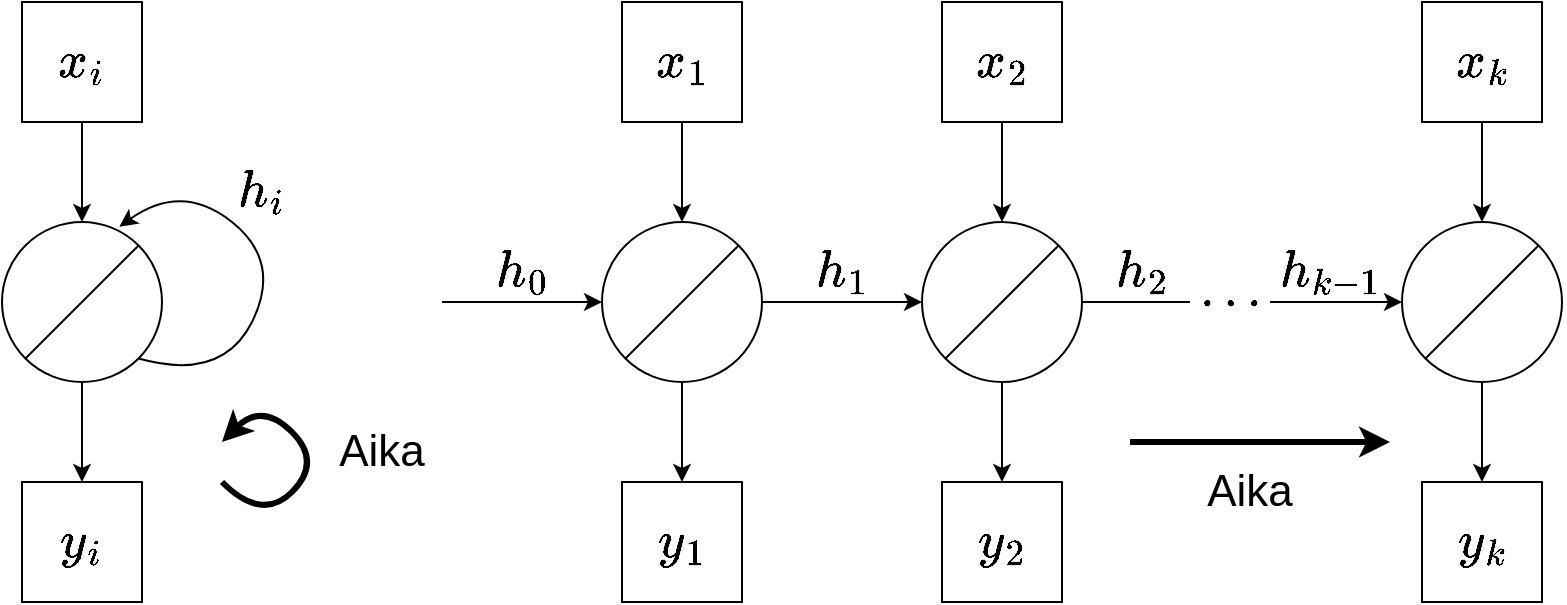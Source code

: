 <mxfile version="21.1.5" type="github">
  <diagram name="Sivu-1" id="yN03_GWLSGMEfT3TjBCk">
    <mxGraphModel dx="1764" dy="938" grid="1" gridSize="10" guides="1" tooltips="1" connect="1" arrows="1" fold="1" page="1" pageScale="1" pageWidth="827" pageHeight="1169" math="1" shadow="0">
      <root>
        <mxCell id="0" />
        <mxCell id="1" parent="0" />
        <mxCell id="XcIIXHzs7XvBQjYtd8A8-18" value="" style="endArrow=classic;html=1;rounded=0;entryX=0;entryY=0.5;entryDx=0;entryDy=0;" edge="1" parent="1" target="dgrJLuENhJAnlbSne9Uu-17">
          <mxGeometry width="50" height="50" relative="1" as="geometry">
            <mxPoint x="560" y="360" as="sourcePoint" />
            <mxPoint x="640" y="360" as="targetPoint" />
          </mxGeometry>
        </mxCell>
        <mxCell id="dgrJLuENhJAnlbSne9Uu-13" style="edgeStyle=orthogonalEdgeStyle;rounded=0;orthogonalLoop=1;jettySize=auto;html=1;exitX=1;exitY=0.5;exitDx=0;exitDy=0;entryX=1;entryY=0.5;entryDx=0;entryDy=0;entryPerimeter=0;fontSize=22;" parent="1" source="dgrJLuENhJAnlbSne9Uu-1" target="dgrJLuENhJAnlbSne9Uu-1" edge="1">
          <mxGeometry relative="1" as="geometry" />
        </mxCell>
        <mxCell id="dgrJLuENhJAnlbSne9Uu-1" value="" style="ellipse;whiteSpace=wrap;html=1;aspect=fixed;fontSize=22;" parent="1" vertex="1">
          <mxGeometry x="320" y="320" width="80" height="80" as="geometry" />
        </mxCell>
        <mxCell id="dgrJLuENhJAnlbSne9Uu-2" value="" style="ellipse;whiteSpace=wrap;html=1;aspect=fixed;fontSize=22;" parent="1" vertex="1">
          <mxGeometry x="480" y="320" width="80" height="80" as="geometry" />
        </mxCell>
        <mxCell id="dgrJLuENhJAnlbSne9Uu-11" style="edgeStyle=orthogonalEdgeStyle;rounded=0;orthogonalLoop=1;jettySize=auto;html=1;exitX=0.5;exitY=1;exitDx=0;exitDy=0;entryX=0.5;entryY=0;entryDx=0;entryDy=0;fontSize=22;" parent="1" source="dgrJLuENhJAnlbSne9Uu-7" target="dgrJLuENhJAnlbSne9Uu-1" edge="1">
          <mxGeometry relative="1" as="geometry" />
        </mxCell>
        <mxCell id="dgrJLuENhJAnlbSne9Uu-12" style="edgeStyle=orthogonalEdgeStyle;rounded=0;orthogonalLoop=1;jettySize=auto;html=1;exitX=0.5;exitY=1;exitDx=0;exitDy=0;entryX=0.5;entryY=0;entryDx=0;entryDy=0;fontSize=22;" parent="1" source="dgrJLuENhJAnlbSne9Uu-8" target="dgrJLuENhJAnlbSne9Uu-2" edge="1">
          <mxGeometry relative="1" as="geometry" />
        </mxCell>
        <mxCell id="dgrJLuENhJAnlbSne9Uu-8" value="" style="whiteSpace=wrap;html=1;aspect=fixed;fontSize=22;" parent="1" vertex="1">
          <mxGeometry x="490" y="210" width="60" height="60" as="geometry" />
        </mxCell>
        <mxCell id="dgrJLuENhJAnlbSne9Uu-18" style="edgeStyle=orthogonalEdgeStyle;rounded=0;orthogonalLoop=1;jettySize=auto;html=1;exitX=0.5;exitY=1;exitDx=0;exitDy=0;entryX=0.5;entryY=0;entryDx=0;entryDy=0;fontSize=22;" parent="1" source="dgrJLuENhJAnlbSne9Uu-15" target="dgrJLuENhJAnlbSne9Uu-17" edge="1">
          <mxGeometry relative="1" as="geometry" />
        </mxCell>
        <mxCell id="dgrJLuENhJAnlbSne9Uu-15" value="" style="whiteSpace=wrap;html=1;aspect=fixed;fontSize=22;" parent="1" vertex="1">
          <mxGeometry x="730" y="210" width="60" height="60" as="geometry" />
        </mxCell>
        <mxCell id="XcIIXHzs7XvBQjYtd8A8-46" style="edgeStyle=orthogonalEdgeStyle;rounded=0;orthogonalLoop=1;jettySize=auto;html=1;exitX=0.5;exitY=1;exitDx=0;exitDy=0;entryX=0.5;entryY=0;entryDx=0;entryDy=0;" edge="1" parent="1" source="dgrJLuENhJAnlbSne9Uu-17" target="XcIIXHzs7XvBQjYtd8A8-44">
          <mxGeometry relative="1" as="geometry">
            <mxPoint x="759.947" y="440" as="targetPoint" />
          </mxGeometry>
        </mxCell>
        <mxCell id="dgrJLuENhJAnlbSne9Uu-17" value="" style="ellipse;whiteSpace=wrap;html=1;aspect=fixed;fontSize=22;" parent="1" vertex="1">
          <mxGeometry x="720" y="320" width="80" height="80" as="geometry" />
        </mxCell>
        <mxCell id="dgrJLuENhJAnlbSne9Uu-35" value="" style="endArrow=classic;html=1;rounded=0;fontSize=36;exitX=0.5;exitY=1;exitDx=0;exitDy=0;" parent="1" source="dgrJLuENhJAnlbSne9Uu-1" edge="1">
          <mxGeometry width="50" height="50" relative="1" as="geometry">
            <mxPoint x="590" y="550" as="sourcePoint" />
            <mxPoint x="360" y="450" as="targetPoint" />
          </mxGeometry>
        </mxCell>
        <mxCell id="dgrJLuENhJAnlbSne9Uu-36" value="" style="endArrow=classic;html=1;rounded=0;fontSize=36;exitX=0.5;exitY=1;exitDx=0;exitDy=0;" parent="1" source="dgrJLuENhJAnlbSne9Uu-2" edge="1">
          <mxGeometry width="50" height="50" relative="1" as="geometry">
            <mxPoint x="630" y="550" as="sourcePoint" />
            <mxPoint x="520" y="450" as="targetPoint" />
          </mxGeometry>
        </mxCell>
        <mxCell id="dgrJLuENhJAnlbSne9Uu-44" value="&lt;div style=&quot;font-size: 22px;&quot;&gt;$$x_2$$&lt;/div&gt;" style="text;html=1;strokeColor=none;fillColor=none;align=center;verticalAlign=middle;whiteSpace=wrap;rounded=0;fontSize=22;" parent="1" vertex="1">
          <mxGeometry x="490" y="225" width="60" height="30" as="geometry" />
        </mxCell>
        <mxCell id="dgrJLuENhJAnlbSne9Uu-45" value="&lt;div style=&quot;font-size: 22px;&quot;&gt;$$x_k$$&lt;/div&gt;" style="text;html=1;strokeColor=none;fillColor=none;align=center;verticalAlign=middle;whiteSpace=wrap;rounded=0;fontSize=22;" parent="1" vertex="1">
          <mxGeometry x="730" y="225" width="60" height="30" as="geometry" />
        </mxCell>
        <mxCell id="dgrJLuENhJAnlbSne9Uu-48" value="&lt;div style=&quot;font-size: 22px;&quot;&gt;$$h_1$$&lt;/div&gt;" style="text;html=1;strokeColor=none;fillColor=none;align=center;verticalAlign=middle;whiteSpace=wrap;rounded=0;fontSize=22;" parent="1" vertex="1">
          <mxGeometry x="410" y="330" width="60" height="30" as="geometry" />
        </mxCell>
        <mxCell id="dgrJLuENhJAnlbSne9Uu-53" value="&lt;div style=&quot;font-size: 22px;&quot;&gt;$$h_2$$&lt;/div&gt;" style="text;html=1;strokeColor=none;fillColor=none;align=center;verticalAlign=middle;whiteSpace=wrap;rounded=0;fontSize=22;" parent="1" vertex="1">
          <mxGeometry x="560" y="330" width="60" height="30" as="geometry" />
        </mxCell>
        <mxCell id="dgrJLuENhJAnlbSne9Uu-54" value="&lt;div style=&quot;font-size: 22px;&quot;&gt;$$h_{k-1}$$&lt;/div&gt;" style="text;html=1;strokeColor=none;fillColor=none;align=center;verticalAlign=middle;whiteSpace=wrap;rounded=0;fontSize=22;" parent="1" vertex="1">
          <mxGeometry x="654" y="330" width="60" height="30" as="geometry" />
        </mxCell>
        <mxCell id="XcIIXHzs7XvBQjYtd8A8-6" value="" style="group" vertex="1" connectable="0" parent="1">
          <mxGeometry x="330" y="210" width="60" height="60" as="geometry" />
        </mxCell>
        <mxCell id="dgrJLuENhJAnlbSne9Uu-7" value="" style="whiteSpace=wrap;html=1;aspect=fixed;fontSize=22;" parent="XcIIXHzs7XvBQjYtd8A8-6" vertex="1">
          <mxGeometry width="60" height="60" as="geometry" />
        </mxCell>
        <mxCell id="dgrJLuENhJAnlbSne9Uu-43" value="&lt;div style=&quot;font-size: 22px;&quot;&gt;$$x_1$$&lt;/div&gt;" style="text;html=1;strokeColor=none;fillColor=none;align=center;verticalAlign=middle;whiteSpace=wrap;rounded=0;fontSize=22;" parent="XcIIXHzs7XvBQjYtd8A8-6" vertex="1">
          <mxGeometry y="15" width="60" height="30" as="geometry" />
        </mxCell>
        <mxCell id="XcIIXHzs7XvBQjYtd8A8-7" value="" style="group" vertex="1" connectable="0" parent="1">
          <mxGeometry x="330" y="450" width="60" height="60" as="geometry" />
        </mxCell>
        <mxCell id="XcIIXHzs7XvBQjYtd8A8-8" value="" style="whiteSpace=wrap;html=1;aspect=fixed;fontSize=22;" vertex="1" parent="XcIIXHzs7XvBQjYtd8A8-7">
          <mxGeometry width="60" height="60" as="geometry" />
        </mxCell>
        <mxCell id="XcIIXHzs7XvBQjYtd8A8-9" value="&lt;div style=&quot;font-size: 22px;&quot;&gt;$$y_1$$&lt;/div&gt;" style="text;html=1;strokeColor=none;fillColor=none;align=center;verticalAlign=middle;whiteSpace=wrap;rounded=0;fontSize=22;" vertex="1" parent="XcIIXHzs7XvBQjYtd8A8-7">
          <mxGeometry y="15" width="60" height="30" as="geometry" />
        </mxCell>
        <mxCell id="XcIIXHzs7XvBQjYtd8A8-10" value="" style="group" vertex="1" connectable="0" parent="1">
          <mxGeometry x="490" y="450" width="60" height="60" as="geometry" />
        </mxCell>
        <mxCell id="XcIIXHzs7XvBQjYtd8A8-11" value="" style="whiteSpace=wrap;html=1;aspect=fixed;fontSize=22;" vertex="1" parent="XcIIXHzs7XvBQjYtd8A8-10">
          <mxGeometry width="60" height="60" as="geometry" />
        </mxCell>
        <mxCell id="XcIIXHzs7XvBQjYtd8A8-12" value="&lt;div style=&quot;font-size: 22px;&quot;&gt;$$y_2$$&lt;/div&gt;" style="text;html=1;strokeColor=none;fillColor=none;align=center;verticalAlign=middle;whiteSpace=wrap;rounded=0;fontSize=22;" vertex="1" parent="XcIIXHzs7XvBQjYtd8A8-10">
          <mxGeometry y="15" width="60" height="30" as="geometry" />
        </mxCell>
        <mxCell id="XcIIXHzs7XvBQjYtd8A8-13" value="&lt;font style=&quot;font-size: 22px;&quot;&gt;$$\dots$$&lt;/font&gt;" style="text;html=1;strokeColor=none;fillColor=default;align=center;verticalAlign=middle;whiteSpace=wrap;rounded=0;" vertex="1" parent="1">
          <mxGeometry x="614" y="340" width="40" height="30" as="geometry" />
        </mxCell>
        <mxCell id="XcIIXHzs7XvBQjYtd8A8-14" value="" style="endArrow=classic;html=1;rounded=0;entryX=0;entryY=0.5;entryDx=0;entryDy=0;" edge="1" parent="1" target="dgrJLuENhJAnlbSne9Uu-1">
          <mxGeometry width="50" height="50" relative="1" as="geometry">
            <mxPoint x="240" y="360" as="sourcePoint" />
            <mxPoint x="570" y="330" as="targetPoint" />
          </mxGeometry>
        </mxCell>
        <mxCell id="XcIIXHzs7XvBQjYtd8A8-15" value="&lt;div style=&quot;font-size: 22px;&quot;&gt;$$h_0$$&lt;/div&gt;" style="text;html=1;strokeColor=none;fillColor=none;align=center;verticalAlign=middle;whiteSpace=wrap;rounded=0;fontSize=22;" vertex="1" parent="1">
          <mxGeometry x="250" y="330" width="60" height="30" as="geometry" />
        </mxCell>
        <mxCell id="XcIIXHzs7XvBQjYtd8A8-17" value="" style="endArrow=classic;html=1;rounded=0;entryX=0;entryY=0.5;entryDx=0;entryDy=0;" edge="1" parent="1">
          <mxGeometry width="50" height="50" relative="1" as="geometry">
            <mxPoint x="400" y="360" as="sourcePoint" />
            <mxPoint x="480" y="360" as="targetPoint" />
          </mxGeometry>
        </mxCell>
        <mxCell id="XcIIXHzs7XvBQjYtd8A8-22" value="" style="endArrow=none;html=1;rounded=0;entryX=1;entryY=0;entryDx=0;entryDy=0;exitX=0;exitY=1;exitDx=0;exitDy=0;" edge="1" parent="1" source="dgrJLuENhJAnlbSne9Uu-1" target="dgrJLuENhJAnlbSne9Uu-1">
          <mxGeometry width="50" height="50" relative="1" as="geometry">
            <mxPoint x="335" y="390" as="sourcePoint" />
            <mxPoint x="385" y="340" as="targetPoint" />
          </mxGeometry>
        </mxCell>
        <mxCell id="XcIIXHzs7XvBQjYtd8A8-23" value="" style="endArrow=none;html=1;rounded=0;entryX=1;entryY=0;entryDx=0;entryDy=0;exitX=0;exitY=1;exitDx=0;exitDy=0;" edge="1" parent="1" source="dgrJLuENhJAnlbSne9Uu-2" target="dgrJLuENhJAnlbSne9Uu-2">
          <mxGeometry width="50" height="50" relative="1" as="geometry">
            <mxPoint x="494" y="388" as="sourcePoint" />
            <mxPoint x="550" y="332" as="targetPoint" />
          </mxGeometry>
        </mxCell>
        <mxCell id="XcIIXHzs7XvBQjYtd8A8-24" value="" style="endArrow=none;html=1;rounded=0;entryX=1;entryY=0;entryDx=0;entryDy=0;exitX=0;exitY=1;exitDx=0;exitDy=0;" edge="1" parent="1">
          <mxGeometry width="50" height="50" relative="1" as="geometry">
            <mxPoint x="732" y="388" as="sourcePoint" />
            <mxPoint x="788" y="332" as="targetPoint" />
          </mxGeometry>
        </mxCell>
        <mxCell id="XcIIXHzs7XvBQjYtd8A8-25" style="edgeStyle=orthogonalEdgeStyle;rounded=0;orthogonalLoop=1;jettySize=auto;html=1;exitX=1;exitY=0.5;exitDx=0;exitDy=0;entryX=1;entryY=0.5;entryDx=0;entryDy=0;entryPerimeter=0;fontSize=22;" edge="1" parent="1" source="XcIIXHzs7XvBQjYtd8A8-26" target="XcIIXHzs7XvBQjYtd8A8-26">
          <mxGeometry relative="1" as="geometry" />
        </mxCell>
        <mxCell id="XcIIXHzs7XvBQjYtd8A8-26" value="" style="ellipse;whiteSpace=wrap;html=1;aspect=fixed;fontSize=22;" vertex="1" parent="1">
          <mxGeometry x="20" y="320" width="80" height="80" as="geometry" />
        </mxCell>
        <mxCell id="XcIIXHzs7XvBQjYtd8A8-27" style="edgeStyle=orthogonalEdgeStyle;rounded=0;orthogonalLoop=1;jettySize=auto;html=1;exitX=0.5;exitY=1;exitDx=0;exitDy=0;entryX=0.5;entryY=0;entryDx=0;entryDy=0;fontSize=22;" edge="1" parent="1" source="XcIIXHzs7XvBQjYtd8A8-30" target="XcIIXHzs7XvBQjYtd8A8-26">
          <mxGeometry relative="1" as="geometry" />
        </mxCell>
        <mxCell id="XcIIXHzs7XvBQjYtd8A8-28" value="" style="endArrow=classic;html=1;rounded=0;fontSize=36;exitX=0.5;exitY=1;exitDx=0;exitDy=0;" edge="1" parent="1" source="XcIIXHzs7XvBQjYtd8A8-26">
          <mxGeometry width="50" height="50" relative="1" as="geometry">
            <mxPoint x="290" y="550" as="sourcePoint" />
            <mxPoint x="60" y="450" as="targetPoint" />
          </mxGeometry>
        </mxCell>
        <mxCell id="XcIIXHzs7XvBQjYtd8A8-29" value="" style="group" vertex="1" connectable="0" parent="1">
          <mxGeometry x="30" y="210" width="60" height="60" as="geometry" />
        </mxCell>
        <mxCell id="XcIIXHzs7XvBQjYtd8A8-30" value="" style="whiteSpace=wrap;html=1;aspect=fixed;fontSize=22;" vertex="1" parent="XcIIXHzs7XvBQjYtd8A8-29">
          <mxGeometry width="60" height="60" as="geometry" />
        </mxCell>
        <mxCell id="XcIIXHzs7XvBQjYtd8A8-31" value="&lt;div style=&quot;font-size: 22px;&quot;&gt;$$x_i$$&lt;/div&gt;" style="text;html=1;strokeColor=none;fillColor=none;align=center;verticalAlign=middle;whiteSpace=wrap;rounded=0;fontSize=22;" vertex="1" parent="XcIIXHzs7XvBQjYtd8A8-29">
          <mxGeometry y="15" width="60" height="30" as="geometry" />
        </mxCell>
        <mxCell id="XcIIXHzs7XvBQjYtd8A8-32" value="" style="group" vertex="1" connectable="0" parent="1">
          <mxGeometry x="30" y="450" width="60" height="60" as="geometry" />
        </mxCell>
        <mxCell id="XcIIXHzs7XvBQjYtd8A8-33" value="" style="whiteSpace=wrap;html=1;aspect=fixed;fontSize=22;" vertex="1" parent="XcIIXHzs7XvBQjYtd8A8-32">
          <mxGeometry width="60" height="60" as="geometry" />
        </mxCell>
        <mxCell id="XcIIXHzs7XvBQjYtd8A8-34" value="&lt;div style=&quot;font-size: 22px;&quot;&gt;$$y_i$$&lt;/div&gt;" style="text;html=1;strokeColor=none;fillColor=none;align=center;verticalAlign=middle;whiteSpace=wrap;rounded=0;fontSize=22;" vertex="1" parent="XcIIXHzs7XvBQjYtd8A8-32">
          <mxGeometry y="15" width="60" height="30" as="geometry" />
        </mxCell>
        <mxCell id="XcIIXHzs7XvBQjYtd8A8-35" value="" style="endArrow=none;html=1;rounded=0;entryX=1;entryY=0;entryDx=0;entryDy=0;exitX=0;exitY=1;exitDx=0;exitDy=0;" edge="1" parent="1" source="XcIIXHzs7XvBQjYtd8A8-26" target="XcIIXHzs7XvBQjYtd8A8-26">
          <mxGeometry width="50" height="50" relative="1" as="geometry">
            <mxPoint x="35" y="390" as="sourcePoint" />
            <mxPoint x="85" y="340" as="targetPoint" />
          </mxGeometry>
        </mxCell>
        <mxCell id="XcIIXHzs7XvBQjYtd8A8-36" value="" style="curved=1;endArrow=classic;html=1;rounded=0;exitX=1;exitY=1;exitDx=0;exitDy=0;entryX=0.734;entryY=0.029;entryDx=0;entryDy=0;entryPerimeter=0;" edge="1" parent="1" source="XcIIXHzs7XvBQjYtd8A8-26" target="XcIIXHzs7XvBQjYtd8A8-26">
          <mxGeometry width="50" height="50" relative="1" as="geometry">
            <mxPoint x="180" y="390" as="sourcePoint" />
            <mxPoint x="120" y="280" as="targetPoint" />
            <Array as="points">
              <mxPoint x="130" y="400" />
              <mxPoint x="160" y="340" />
              <mxPoint x="110" y="300" />
            </Array>
          </mxGeometry>
        </mxCell>
        <mxCell id="XcIIXHzs7XvBQjYtd8A8-37" value="&lt;div style=&quot;font-size: 22px;&quot;&gt;$$h_i$$&lt;/div&gt;" style="text;html=1;strokeColor=none;fillColor=none;align=center;verticalAlign=middle;whiteSpace=wrap;rounded=0;fontSize=22;" vertex="1" parent="1">
          <mxGeometry x="120" y="290" width="60" height="30" as="geometry" />
        </mxCell>
        <mxCell id="XcIIXHzs7XvBQjYtd8A8-43" value="" style="group" vertex="1" connectable="0" parent="1">
          <mxGeometry x="730" y="450" width="60" height="60" as="geometry" />
        </mxCell>
        <mxCell id="XcIIXHzs7XvBQjYtd8A8-44" value="" style="whiteSpace=wrap;html=1;aspect=fixed;fontSize=22;" vertex="1" parent="XcIIXHzs7XvBQjYtd8A8-43">
          <mxGeometry width="60" height="60" as="geometry" />
        </mxCell>
        <mxCell id="XcIIXHzs7XvBQjYtd8A8-45" value="&lt;div style=&quot;font-size: 22px;&quot;&gt;$$y_k$$&lt;/div&gt;" style="text;html=1;strokeColor=none;fillColor=none;align=center;verticalAlign=middle;whiteSpace=wrap;rounded=0;fontSize=22;" vertex="1" parent="XcIIXHzs7XvBQjYtd8A8-43">
          <mxGeometry y="15" width="60" height="30" as="geometry" />
        </mxCell>
        <mxCell id="XcIIXHzs7XvBQjYtd8A8-48" value="" style="curved=1;endArrow=classic;html=1;rounded=0;strokeWidth=3;" edge="1" parent="1">
          <mxGeometry width="50" height="50" relative="1" as="geometry">
            <mxPoint x="130" y="450" as="sourcePoint" />
            <mxPoint x="130" y="430" as="targetPoint" />
            <Array as="points">
              <mxPoint x="150" y="470" />
              <mxPoint x="180" y="440" />
              <mxPoint x="150" y="410" />
            </Array>
          </mxGeometry>
        </mxCell>
        <mxCell id="XcIIXHzs7XvBQjYtd8A8-49" value="&lt;font style=&quot;font-size: 22px;&quot;&gt;Aika&lt;/font&gt;" style="text;html=1;strokeColor=none;fillColor=none;align=center;verticalAlign=middle;whiteSpace=wrap;rounded=0;" vertex="1" parent="1">
          <mxGeometry x="180" y="420" width="60" height="30" as="geometry" />
        </mxCell>
        <mxCell id="XcIIXHzs7XvBQjYtd8A8-47" value="" style="endArrow=classic;html=1;rounded=0;strokeWidth=3;" edge="1" parent="1">
          <mxGeometry width="50" height="50" relative="1" as="geometry">
            <mxPoint x="584" y="430" as="sourcePoint" />
            <mxPoint x="714" y="430" as="targetPoint" />
          </mxGeometry>
        </mxCell>
        <mxCell id="XcIIXHzs7XvBQjYtd8A8-50" value="&lt;font style=&quot;font-size: 22px;&quot;&gt;Aika&lt;/font&gt;" style="text;html=1;strokeColor=none;fillColor=none;align=center;verticalAlign=middle;whiteSpace=wrap;rounded=0;" vertex="1" parent="1">
          <mxGeometry x="614" y="440" width="60" height="30" as="geometry" />
        </mxCell>
      </root>
    </mxGraphModel>
  </diagram>
</mxfile>

